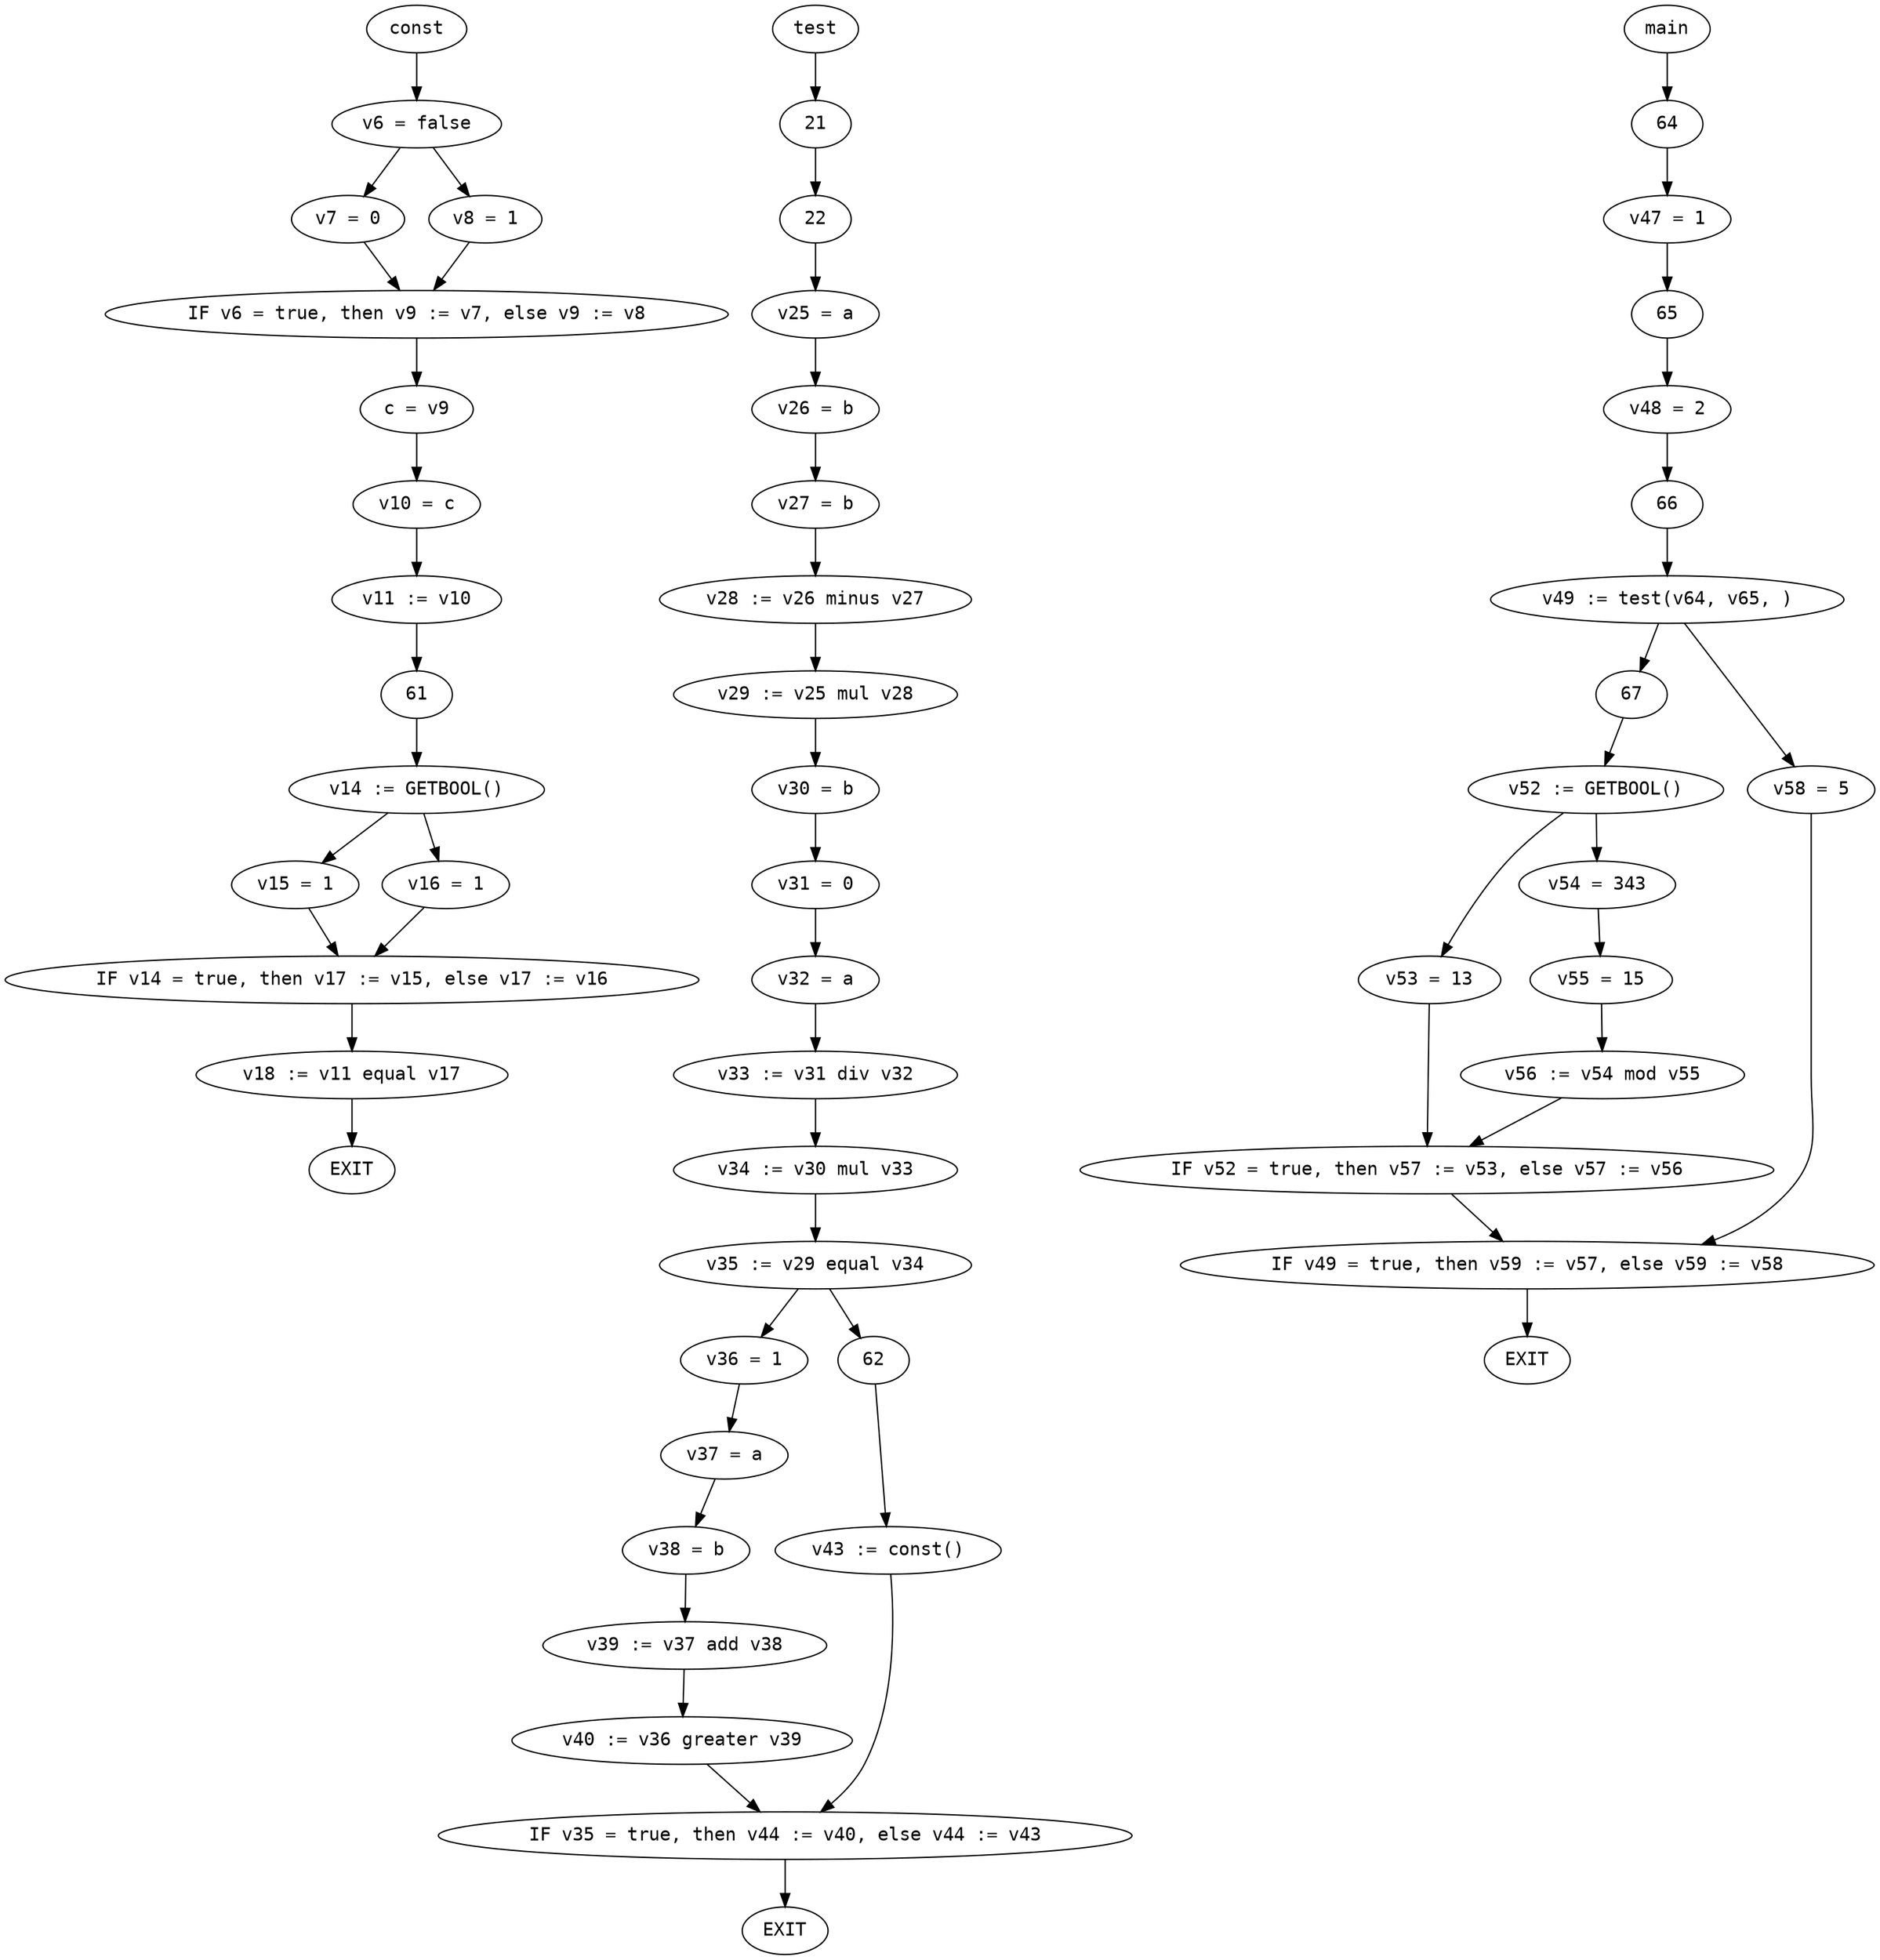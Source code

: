 digraph print {
 1 [label="const", fontname="monospace"];
 1->6
6 [label="v6 = false", fontname="monospace"];
 6->7
6->8
7 [label="v7 = 0", fontname="monospace"];
 7->9
9 [label="IF v6 = true, then v9 := v7, else v9 := v8", fontname="monospace"];
 9->5
5 [label="c = v9", fontname="monospace"];
 5->10
10 [label="v10 = c", fontname="monospace"];
 10->11
11 [label="v11 := v10", fontname="monospace"];
 11->61
61 [label="61", fontname="monospace"];
 61->14
14 [label="v14 := GETBOOL()", fontname="monospace"];
 14->15
14->16
15 [label="v15 = 1", fontname="monospace"];
 15->17
17 [label="IF v14 = true, then v17 := v15, else v17 := v16", fontname="monospace"];
 17->18
18 [label="v18 := v11 equal v17", fontname="monospace"];
 18->19
19 [label="EXIT", fontname="monospace"];
 20 [label="test", fontname="monospace"];
 20->21
21 [label="21", fontname="monospace"];
 21->22
22 [label="22", fontname="monospace"];
 22->25
25 [label="v25 = a", fontname="monospace"];
 25->26
26 [label="v26 = b", fontname="monospace"];
 26->27
27 [label="v27 = b", fontname="monospace"];
 27->28
28 [label="v28 := v26 minus v27", fontname="monospace"];
 28->29
29 [label="v29 := v25 mul v28", fontname="monospace"];
 29->30
30 [label="v30 = b", fontname="monospace"];
 30->31
31 [label="v31 = 0", fontname="monospace"];
 31->32
32 [label="v32 = a", fontname="monospace"];
 32->33
33 [label="v33 := v31 div v32", fontname="monospace"];
 33->34
34 [label="v34 := v30 mul v33", fontname="monospace"];
 34->35
35 [label="v35 := v29 equal v34", fontname="monospace"];
 35->36
35->62
36 [label="v36 = 1", fontname="monospace"];
 36->37
37 [label="v37 = a", fontname="monospace"];
 37->38
38 [label="v38 = b", fontname="monospace"];
 38->39
39 [label="v39 := v37 add v38", fontname="monospace"];
 39->40
40 [label="v40 := v36 greater v39", fontname="monospace"];
 40->44
44 [label="IF v35 = true, then v44 := v40, else v44 := v43", fontname="monospace"];
 44->45
45 [label="EXIT", fontname="monospace"];
 63 [label="main", fontname="monospace"];
 63->64
64 [label="64", fontname="monospace"];
 64->47
47 [label="v47 = 1", fontname="monospace"];
 47->65
65 [label="65", fontname="monospace"];
 65->48
48 [label="v48 = 2", fontname="monospace"];
 48->66
66 [label="66", fontname="monospace"];
 66->49
49 [label="v49 := test(v64, v65, )", fontname="monospace"];
 49->67
49->58
67 [label="67", fontname="monospace"];
 67->52
52 [label="v52 := GETBOOL()", fontname="monospace"];
 52->53
52->54
53 [label="v53 = 13", fontname="monospace"];
 53->57
57 [label="IF v52 = true, then v57 := v53, else v57 := v56", fontname="monospace"];
 57->59
59 [label="IF v49 = true, then v59 := v57, else v59 := v58", fontname="monospace"];
 59->60
60 [label="EXIT", fontname="monospace"];
 54 [label="v54 = 343", fontname="monospace"];
 54->55
55 [label="v55 = 15", fontname="monospace"];
 55->56
56 [label="v56 := v54 mod v55", fontname="monospace"];
 56->57
58 [label="v58 = 5", fontname="monospace"];
 58->59
62 [label="62", fontname="monospace"];
 62->43
43 [label="v43 := const()", fontname="monospace"];
 43->44
16 [label="v16 = 1", fontname="monospace"];
 16->17
8 [label="v8 = 1", fontname="monospace"];
 8->9
}
 